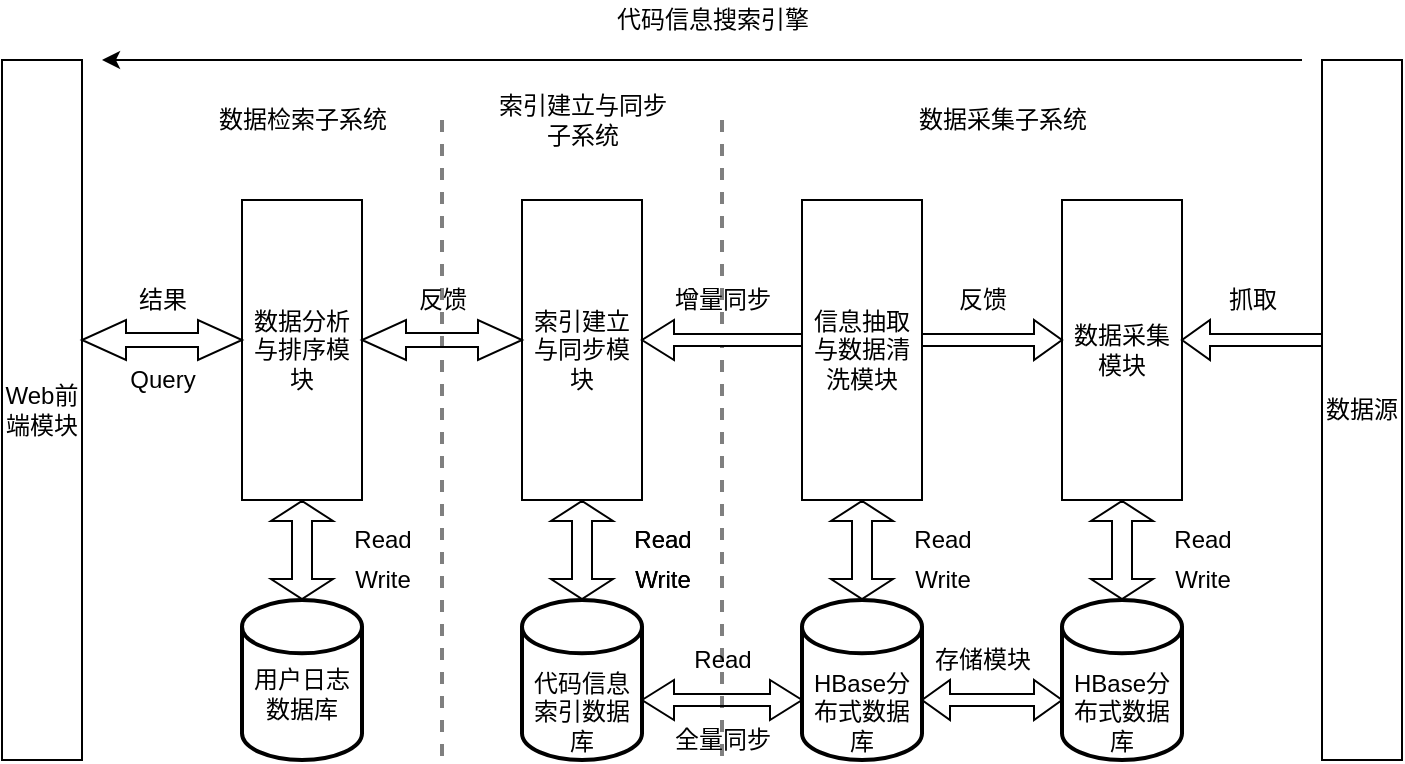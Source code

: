 <mxfile version="20.0.3" type="github">
  <diagram id="PT2pwHq3WN89KfEwfP4g" name="第 1 页">
    <mxGraphModel dx="850" dy="500" grid="1" gridSize="10" guides="1" tooltips="1" connect="1" arrows="1" fold="1" page="1" pageScale="1" pageWidth="827" pageHeight="1169" math="0" shadow="0">
      <root>
        <mxCell id="0" />
        <mxCell id="1" parent="0" />
        <mxCell id="q3NtQg7YhmeLhcSywwMV-1" value="&lt;div style=&quot;&quot;&gt;&lt;span style=&quot;background-color: initial;&quot;&gt;Web前端模块&lt;/span&gt;&lt;/div&gt;" style="rounded=0;whiteSpace=wrap;html=1;align=center;" parent="1" vertex="1">
          <mxGeometry x="120" y="70" width="40" height="350" as="geometry" />
        </mxCell>
        <mxCell id="q3NtQg7YhmeLhcSywwMV-5" value="" style="edgeStyle=orthogonalEdgeStyle;rounded=0;orthogonalLoop=1;jettySize=auto;html=1;shape=flexArrow;endArrow=block;endFill=0;startArrow=block;width=10;endSize=3;startSize=3;" parent="1" source="q3NtQg7YhmeLhcSywwMV-2" target="q3NtQg7YhmeLhcSywwMV-3" edge="1">
          <mxGeometry relative="1" as="geometry" />
        </mxCell>
        <mxCell id="q3NtQg7YhmeLhcSywwMV-2" value="数据分析与排序模块" style="rounded=0;whiteSpace=wrap;html=1;" parent="1" vertex="1">
          <mxGeometry x="240" y="140" width="60" height="150" as="geometry" />
        </mxCell>
        <mxCell id="q3NtQg7YhmeLhcSywwMV-3" value="&lt;br&gt;用户日志数据库" style="strokeWidth=2;html=1;shape=mxgraph.flowchart.database;whiteSpace=wrap;verticalAlign=middle;labelPosition=center;verticalLabelPosition=middle;align=center;horizontal=1;" parent="1" vertex="1">
          <mxGeometry x="240" y="340" width="60" height="80" as="geometry" />
        </mxCell>
        <mxCell id="q3NtQg7YhmeLhcSywwMV-6" value="数据检索子系统" style="text;html=1;align=center;verticalAlign=middle;resizable=0;points=[];autosize=1;strokeColor=none;fillColor=none;" parent="1" vertex="1">
          <mxGeometry x="220" y="90" width="100" height="20" as="geometry" />
        </mxCell>
        <mxCell id="q3NtQg7YhmeLhcSywwMV-8" value="" style="html=1;shadow=0;dashed=0;align=center;verticalAlign=middle;shape=mxgraph.arrows2.twoWayArrow;dy=0.65;dx=22;" parent="1" vertex="1">
          <mxGeometry x="160" y="200" width="80" height="20" as="geometry" />
        </mxCell>
        <mxCell id="q3NtQg7YhmeLhcSywwMV-9" value="结果" style="text;html=1;align=center;verticalAlign=middle;resizable=0;points=[];autosize=1;strokeColor=none;fillColor=none;" parent="1" vertex="1">
          <mxGeometry x="180" y="180" width="40" height="20" as="geometry" />
        </mxCell>
        <mxCell id="q3NtQg7YhmeLhcSywwMV-10" value="Query" style="text;html=1;align=center;verticalAlign=middle;resizable=0;points=[];autosize=1;strokeColor=none;fillColor=none;" parent="1" vertex="1">
          <mxGeometry x="175" y="220" width="50" height="20" as="geometry" />
        </mxCell>
        <mxCell id="q3NtQg7YhmeLhcSywwMV-12" value="Read" style="text;html=1;align=center;verticalAlign=middle;resizable=0;points=[];autosize=1;strokeColor=none;fillColor=none;" parent="1" vertex="1">
          <mxGeometry x="290" y="300" width="40" height="20" as="geometry" />
        </mxCell>
        <mxCell id="q3NtQg7YhmeLhcSywwMV-13" value="Write" style="text;html=1;align=center;verticalAlign=middle;resizable=0;points=[];autosize=1;strokeColor=none;fillColor=none;" parent="1" vertex="1">
          <mxGeometry x="290" y="320" width="40" height="20" as="geometry" />
        </mxCell>
        <mxCell id="q3NtQg7YhmeLhcSywwMV-14" value="" style="edgeStyle=orthogonalEdgeStyle;rounded=0;orthogonalLoop=1;jettySize=auto;html=1;shape=flexArrow;endArrow=block;endFill=0;startArrow=block;width=10;endSize=3;startSize=3;" parent="1" source="q3NtQg7YhmeLhcSywwMV-15" target="q3NtQg7YhmeLhcSywwMV-16" edge="1">
          <mxGeometry relative="1" as="geometry" />
        </mxCell>
        <mxCell id="q3NtQg7YhmeLhcSywwMV-15" value="索引建立与同步模块" style="rounded=0;whiteSpace=wrap;html=1;" parent="1" vertex="1">
          <mxGeometry x="380" y="140" width="60" height="150" as="geometry" />
        </mxCell>
        <mxCell id="q3NtQg7YhmeLhcSywwMV-16" value="&lt;div style=&quot;&quot;&gt;&lt;span style=&quot;background-color: initial;&quot;&gt;代码信息索引数据库&lt;/span&gt;&lt;/div&gt;" style="strokeWidth=2;html=1;shape=mxgraph.flowchart.database;whiteSpace=wrap;align=center;verticalAlign=bottom;" parent="1" vertex="1">
          <mxGeometry x="380" y="340" width="60" height="80" as="geometry" />
        </mxCell>
        <mxCell id="q3NtQg7YhmeLhcSywwMV-17" value="&lt;span style=&quot;&quot;&gt;索引建立与同步&lt;br&gt;&lt;/span&gt;子系统" style="text;html=1;align=center;verticalAlign=middle;resizable=0;points=[];autosize=1;strokeColor=none;fillColor=none;" parent="1" vertex="1">
          <mxGeometry x="360" y="85" width="100" height="30" as="geometry" />
        </mxCell>
        <mxCell id="q3NtQg7YhmeLhcSywwMV-18" value="" style="html=1;shadow=0;dashed=0;align=center;verticalAlign=middle;shape=mxgraph.arrows2.twoWayArrow;dy=0.65;dx=22;" parent="1" vertex="1">
          <mxGeometry x="300" y="200" width="80" height="20" as="geometry" />
        </mxCell>
        <mxCell id="q3NtQg7YhmeLhcSywwMV-19" value="反馈" style="text;html=1;align=center;verticalAlign=middle;resizable=0;points=[];autosize=1;strokeColor=none;fillColor=none;" parent="1" vertex="1">
          <mxGeometry x="320" y="180" width="40" height="20" as="geometry" />
        </mxCell>
        <mxCell id="q3NtQg7YhmeLhcSywwMV-21" value="Read" style="text;html=1;align=center;verticalAlign=middle;resizable=0;points=[];autosize=1;strokeColor=none;fillColor=none;" parent="1" vertex="1">
          <mxGeometry x="430" y="300" width="40" height="20" as="geometry" />
        </mxCell>
        <mxCell id="q3NtQg7YhmeLhcSywwMV-22" value="Write" style="text;html=1;align=center;verticalAlign=middle;resizable=0;points=[];autosize=1;strokeColor=none;fillColor=none;" parent="1" vertex="1">
          <mxGeometry x="430" y="320" width="40" height="20" as="geometry" />
        </mxCell>
        <mxCell id="q3NtQg7YhmeLhcSywwMV-30" value="" style="line;strokeWidth=2;html=1;dashed=1;fillColor=#1A1A1A;gradientColor=none;direction=south;opacity=50;" parent="1" vertex="1">
          <mxGeometry x="335" y="100" width="10" height="320" as="geometry" />
        </mxCell>
        <mxCell id="q3NtQg7YhmeLhcSywwMV-31" value="Read" style="text;html=1;align=center;verticalAlign=middle;resizable=0;points=[];autosize=1;strokeColor=none;fillColor=none;" parent="1" vertex="1">
          <mxGeometry x="430" y="300" width="40" height="20" as="geometry" />
        </mxCell>
        <mxCell id="q3NtQg7YhmeLhcSywwMV-32" value="Write" style="text;html=1;align=center;verticalAlign=middle;resizable=0;points=[];autosize=1;strokeColor=none;fillColor=none;" parent="1" vertex="1">
          <mxGeometry x="430" y="320" width="40" height="20" as="geometry" />
        </mxCell>
        <mxCell id="q3NtQg7YhmeLhcSywwMV-33" value="" style="edgeStyle=orthogonalEdgeStyle;rounded=0;orthogonalLoop=1;jettySize=auto;html=1;shape=flexArrow;endArrow=block;endFill=0;startArrow=block;width=10;endSize=3;startSize=3;" parent="1" source="q3NtQg7YhmeLhcSywwMV-34" target="q3NtQg7YhmeLhcSywwMV-35" edge="1">
          <mxGeometry relative="1" as="geometry" />
        </mxCell>
        <mxCell id="q3NtQg7YhmeLhcSywwMV-34" value="信息抽取与数据清洗模块" style="rounded=0;whiteSpace=wrap;html=1;" parent="1" vertex="1">
          <mxGeometry x="520" y="140" width="60" height="150" as="geometry" />
        </mxCell>
        <mxCell id="q3NtQg7YhmeLhcSywwMV-35" value="HBase分布式数据库" style="strokeWidth=2;html=1;shape=mxgraph.flowchart.database;whiteSpace=wrap;verticalAlign=bottom;" parent="1" vertex="1">
          <mxGeometry x="520" y="340" width="60" height="80" as="geometry" />
        </mxCell>
        <mxCell id="q3NtQg7YhmeLhcSywwMV-38" value="增量同步" style="text;html=1;align=center;verticalAlign=middle;resizable=0;points=[];autosize=1;strokeColor=none;fillColor=none;" parent="1" vertex="1">
          <mxGeometry x="450" y="180" width="60" height="20" as="geometry" />
        </mxCell>
        <mxCell id="q3NtQg7YhmeLhcSywwMV-39" value="Read" style="text;html=1;align=center;verticalAlign=middle;resizable=0;points=[];autosize=1;strokeColor=none;fillColor=none;" parent="1" vertex="1">
          <mxGeometry x="570" y="300" width="40" height="20" as="geometry" />
        </mxCell>
        <mxCell id="q3NtQg7YhmeLhcSywwMV-40" value="Write" style="text;html=1;align=center;verticalAlign=middle;resizable=0;points=[];autosize=1;strokeColor=none;fillColor=none;" parent="1" vertex="1">
          <mxGeometry x="570" y="320" width="40" height="20" as="geometry" />
        </mxCell>
        <mxCell id="q3NtQg7YhmeLhcSywwMV-41" value="" style="line;strokeWidth=2;html=1;dashed=1;fillColor=#1A1A1A;gradientColor=none;direction=south;opacity=50;" parent="1" vertex="1">
          <mxGeometry x="475" y="100" width="10" height="320" as="geometry" />
        </mxCell>
        <mxCell id="q3NtQg7YhmeLhcSywwMV-47" value="" style="shape=singleArrow;direction=west;whiteSpace=wrap;html=1;" parent="1" vertex="1">
          <mxGeometry x="440" y="200" width="80" height="20" as="geometry" />
        </mxCell>
        <mxCell id="q3NtQg7YhmeLhcSywwMV-49" value="" style="edgeStyle=orthogonalEdgeStyle;rounded=0;orthogonalLoop=1;jettySize=auto;html=1;shape=flexArrow;endArrow=block;endFill=0;startArrow=block;width=10;endSize=3;startSize=3;" parent="1" source="q3NtQg7YhmeLhcSywwMV-50" target="q3NtQg7YhmeLhcSywwMV-51" edge="1">
          <mxGeometry relative="1" as="geometry" />
        </mxCell>
        <mxCell id="q3NtQg7YhmeLhcSywwMV-50" value="数据采集模块" style="rounded=0;whiteSpace=wrap;html=1;" parent="1" vertex="1">
          <mxGeometry x="650" y="140" width="60" height="150" as="geometry" />
        </mxCell>
        <mxCell id="q3NtQg7YhmeLhcSywwMV-51" value="HBase分布式数据库" style="strokeWidth=2;html=1;shape=mxgraph.flowchart.database;whiteSpace=wrap;verticalAlign=bottom;" parent="1" vertex="1">
          <mxGeometry x="650" y="340" width="60" height="80" as="geometry" />
        </mxCell>
        <mxCell id="q3NtQg7YhmeLhcSywwMV-52" value="数据采集子系统" style="text;html=1;align=center;verticalAlign=middle;resizable=0;points=[];autosize=1;strokeColor=none;fillColor=none;" parent="1" vertex="1">
          <mxGeometry x="565" y="85" width="110" height="30" as="geometry" />
        </mxCell>
        <mxCell id="q3NtQg7YhmeLhcSywwMV-53" value="Read" style="text;html=1;align=center;verticalAlign=middle;resizable=0;points=[];autosize=1;strokeColor=none;fillColor=none;" parent="1" vertex="1">
          <mxGeometry x="700" y="300" width="40" height="20" as="geometry" />
        </mxCell>
        <mxCell id="q3NtQg7YhmeLhcSywwMV-54" value="Write" style="text;html=1;align=center;verticalAlign=middle;resizable=0;points=[];autosize=1;strokeColor=none;fillColor=none;" parent="1" vertex="1">
          <mxGeometry x="700" y="320" width="40" height="20" as="geometry" />
        </mxCell>
        <mxCell id="q3NtQg7YhmeLhcSywwMV-55" value="&lt;div style=&quot;&quot;&gt;&lt;span style=&quot;background-color: initial;&quot;&gt;数据源&lt;/span&gt;&lt;/div&gt;" style="rounded=0;whiteSpace=wrap;html=1;align=center;" parent="1" vertex="1">
          <mxGeometry x="780" y="70" width="40" height="350" as="geometry" />
        </mxCell>
        <mxCell id="q3NtQg7YhmeLhcSywwMV-57" value="" style="shape=singleArrow;direction=west;whiteSpace=wrap;html=1;" parent="1" vertex="1">
          <mxGeometry x="710" y="200" width="70" height="20" as="geometry" />
        </mxCell>
        <mxCell id="q3NtQg7YhmeLhcSywwMV-58" value="" style="shape=singleArrow;whiteSpace=wrap;html=1;strokeColor=#000000;fillColor=none;gradientColor=none;" parent="1" vertex="1">
          <mxGeometry x="580" y="200" width="70" height="20" as="geometry" />
        </mxCell>
        <mxCell id="q3NtQg7YhmeLhcSywwMV-59" value="反馈" style="text;html=1;align=center;verticalAlign=middle;resizable=0;points=[];autosize=1;strokeColor=none;fillColor=none;" parent="1" vertex="1">
          <mxGeometry x="590" y="180" width="40" height="20" as="geometry" />
        </mxCell>
        <mxCell id="q3NtQg7YhmeLhcSywwMV-60" value="抓取" style="text;html=1;align=center;verticalAlign=middle;resizable=0;points=[];autosize=1;strokeColor=none;fillColor=none;" parent="1" vertex="1">
          <mxGeometry x="725" y="180" width="40" height="20" as="geometry" />
        </mxCell>
        <mxCell id="q3NtQg7YhmeLhcSywwMV-61" value="" style="shape=doubleArrow;whiteSpace=wrap;html=1;strokeColor=#000000;fillColor=none;gradientColor=none;" parent="1" vertex="1">
          <mxGeometry x="580" y="380" width="70" height="20" as="geometry" />
        </mxCell>
        <mxCell id="q3NtQg7YhmeLhcSywwMV-62" value="存储模块" style="text;html=1;align=center;verticalAlign=middle;resizable=0;points=[];autosize=1;strokeColor=none;fillColor=none;" parent="1" vertex="1">
          <mxGeometry x="580" y="360" width="60" height="20" as="geometry" />
        </mxCell>
        <mxCell id="q3NtQg7YhmeLhcSywwMV-63" value="" style="shape=doubleArrow;whiteSpace=wrap;html=1;strokeColor=#000000;fillColor=none;gradientColor=none;" parent="1" vertex="1">
          <mxGeometry x="440" y="380" width="80" height="20" as="geometry" />
        </mxCell>
        <mxCell id="q3NtQg7YhmeLhcSywwMV-65" value="Read" style="text;html=1;align=center;verticalAlign=middle;resizable=0;points=[];autosize=1;strokeColor=none;fillColor=none;" parent="1" vertex="1">
          <mxGeometry x="460" y="360" width="40" height="20" as="geometry" />
        </mxCell>
        <mxCell id="q3NtQg7YhmeLhcSywwMV-66" value="全量同步" style="text;html=1;align=center;verticalAlign=middle;resizable=0;points=[];autosize=1;strokeColor=none;fillColor=none;" parent="1" vertex="1">
          <mxGeometry x="450" y="400" width="60" height="20" as="geometry" />
        </mxCell>
        <mxCell id="q3NtQg7YhmeLhcSywwMV-67" value="" style="endArrow=classic;html=1;rounded=0;" parent="1" edge="1">
          <mxGeometry width="50" height="50" relative="1" as="geometry">
            <mxPoint x="770" y="70" as="sourcePoint" />
            <mxPoint x="170" y="70" as="targetPoint" />
          </mxGeometry>
        </mxCell>
        <mxCell id="q3NtQg7YhmeLhcSywwMV-68" value="代码信息搜索引擎" style="text;html=1;align=center;verticalAlign=middle;resizable=0;points=[];autosize=1;strokeColor=none;fillColor=none;" parent="1" vertex="1">
          <mxGeometry x="420" y="40" width="110" height="20" as="geometry" />
        </mxCell>
      </root>
    </mxGraphModel>
  </diagram>
</mxfile>
